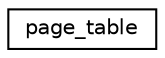 digraph "Graphical Class Hierarchy"
{
  edge [fontname="Helvetica",fontsize="10",labelfontname="Helvetica",labelfontsize="10"];
  node [fontname="Helvetica",fontsize="10",shape=record];
  rankdir="LR";
  Node0 [label="page_table",height=0.2,width=0.4,color="black", fillcolor="white", style="filled",URL="$db/d0e/classpage__table.html"];
}
